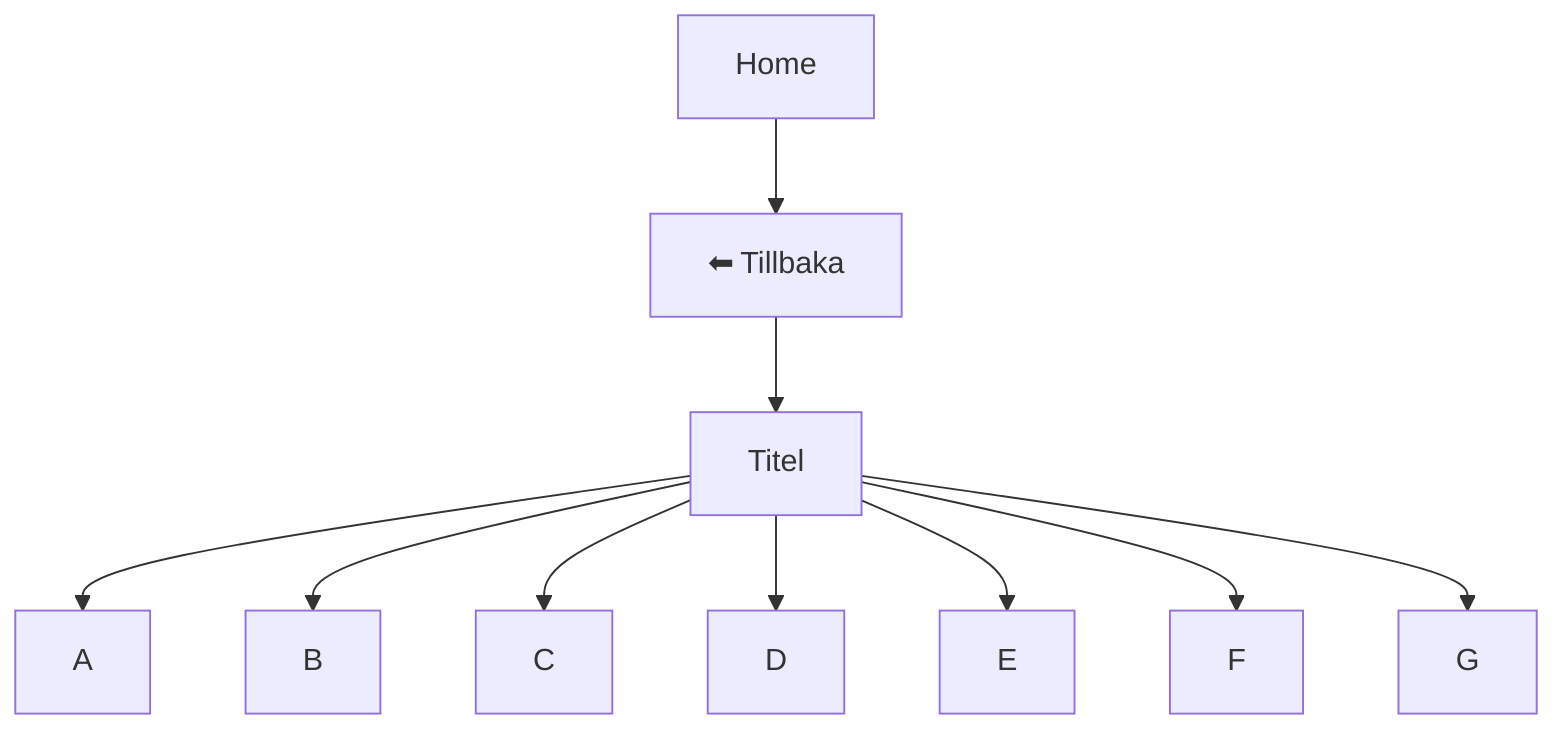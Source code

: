 flowchart TB
  %% ---------- L1 skeleton ----------
  LP-L1-Home[Home] --> LP-L1-Back[⬅︎ Tillbaka]
  LP-L1-Back --> LP-L1-Title[Titel]

  %% Placera 7–9 noder under Titeln
  LP-L1-Title --> N1[A]
  LP-L1-Title --> N2[B]
  LP-L1-Title --> N3[C]
  LP-L1-Title --> N4[D]
  LP-L1-Title --> N5[E]
  LP-L1-Title --> N6[F]
  LP-L1-Title --> N7[G]

  %% Clicks (exempel – uppdatera i varje sida)
  click LP-L1-Home "/index.html" _self
  %% click LP-L1-Back "../index.html" _self
  %% click N1 "../l2/some_playbook.html" _self

  %% Färger enligt brand
  classDef seg fill:#DAF0EE,stroke:#3B413C,color:#3B413C;
  classDef fund fill:#94D1BE,stroke:#3B413C,color:#0b0b0b;
  classDef cap  fill:#66969B,stroke:#3B413C,color:#ffffff;
  classDef core fill:#DAF0EE,stroke:#3B413C,color:#0b0b0b;
  classDef gov  fill:#3B413C,stroke:#3B413C,color:#ffffff;
  classDef io   fill:#DAF0EE,stroke:#3B413C,color:#0b0b0b;
  classDef out  fill:#DAF0EE,stroke:#3B413C,color:#0b0b0b;
  classDef val  fill:#94D1BE,stroke:#3B413C,color:#0b0b0b;
